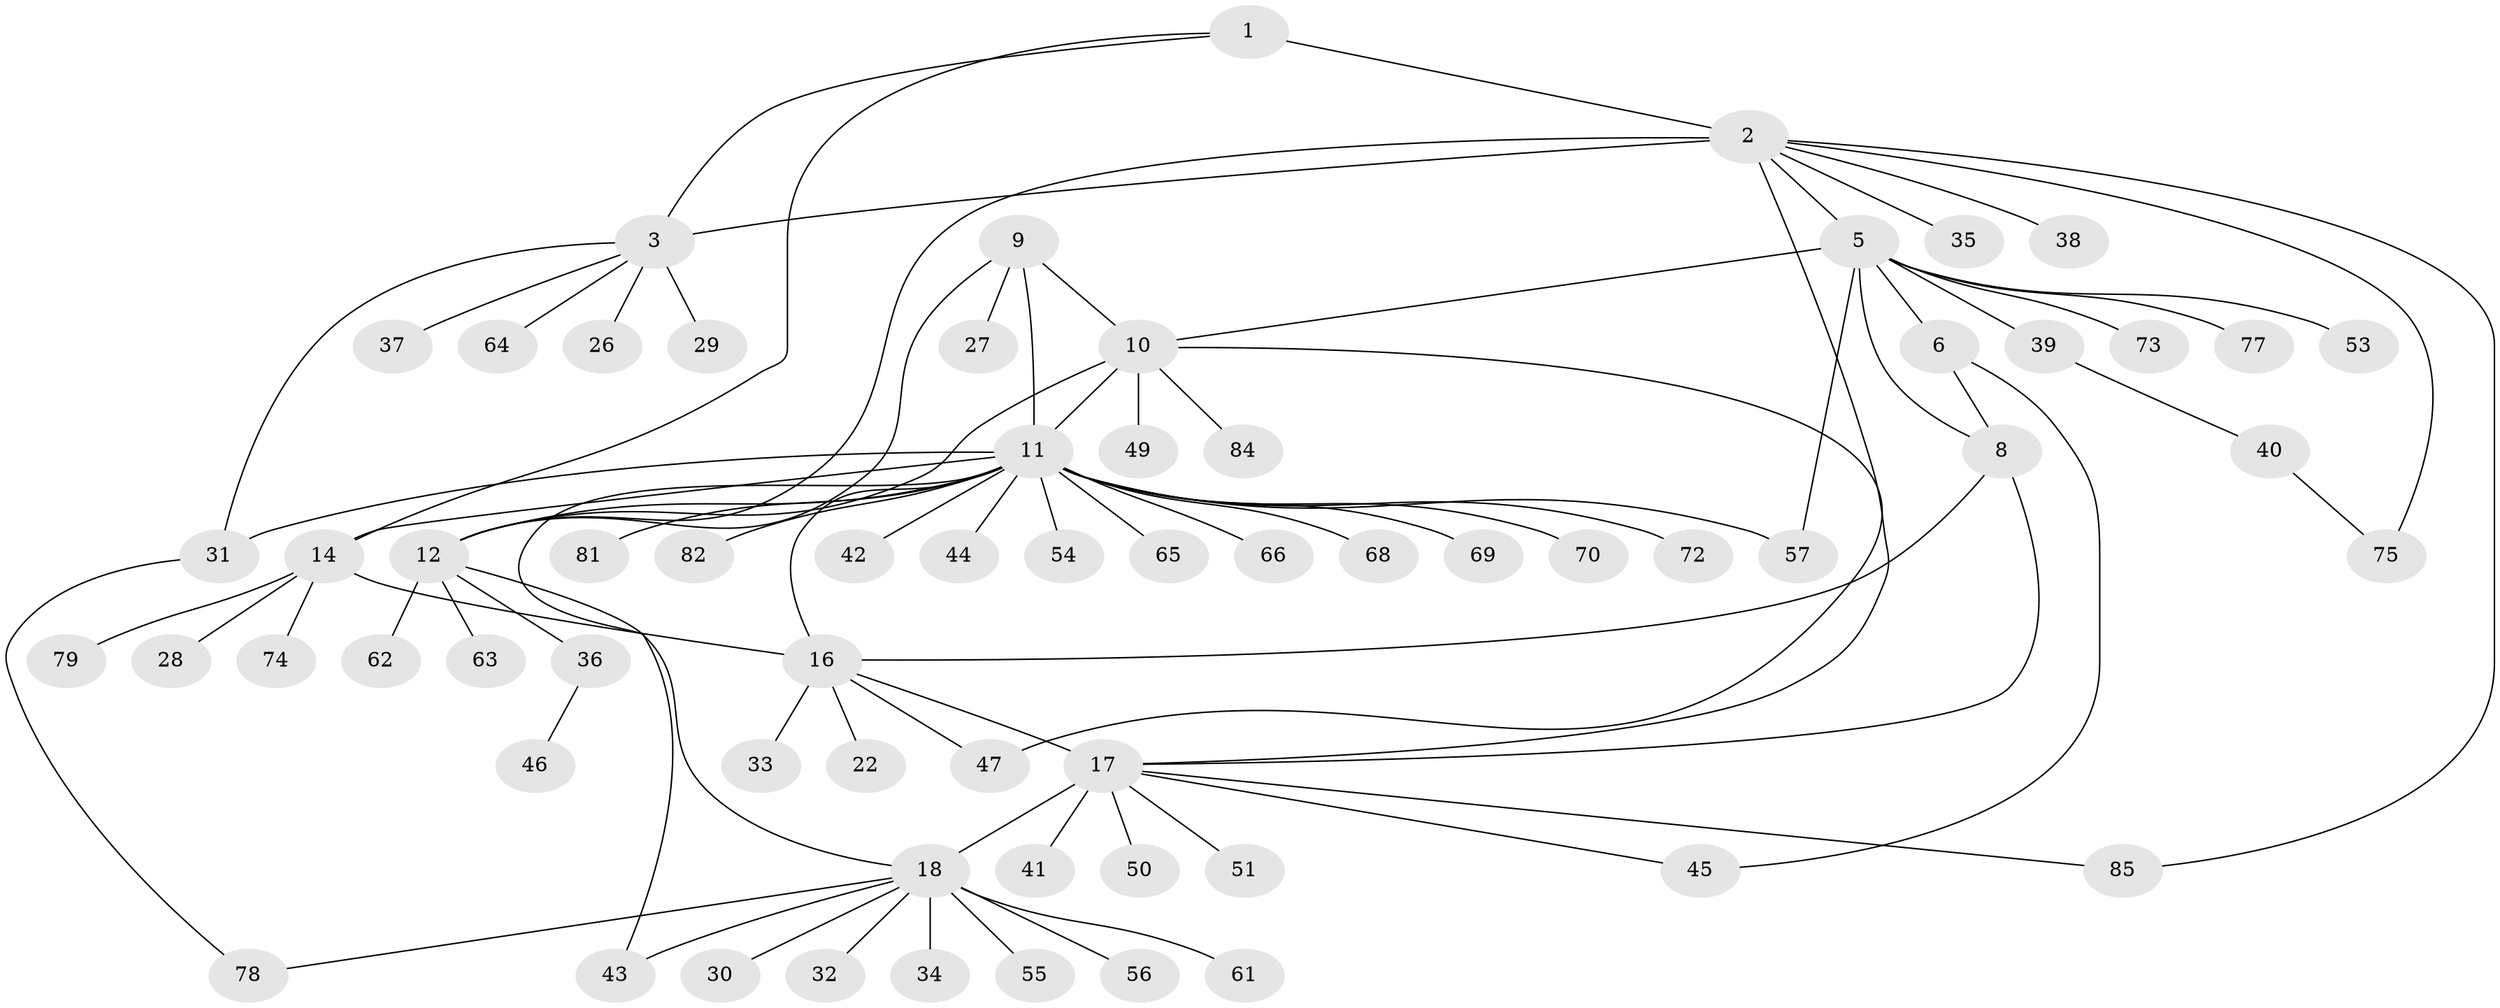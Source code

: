 // original degree distribution, {5: 0.06976744186046512, 9: 0.046511627906976744, 4: 0.03488372093023256, 8: 0.05813953488372093, 11: 0.023255813953488372, 6: 0.011627906976744186, 1: 0.5581395348837209, 2: 0.1744186046511628, 3: 0.023255813953488372}
// Generated by graph-tools (version 1.1) at 2025/11/02/27/25 16:11:36]
// undirected, 65 vertices, 84 edges
graph export_dot {
graph [start="1"]
  node [color=gray90,style=filled];
  1 [super="+25"];
  2 [super="+4"];
  3 [super="+24"];
  5 [super="+7"];
  6 [super="+21"];
  8;
  9 [super="+60"];
  10 [super="+86"];
  11 [super="+13"];
  12 [super="+83"];
  14 [super="+15"];
  16 [super="+23"];
  17 [super="+20"];
  18 [super="+19"];
  22;
  26 [super="+48"];
  27;
  28;
  29;
  30;
  31 [super="+59"];
  32 [super="+58"];
  33 [super="+52"];
  34;
  35;
  36;
  37;
  38;
  39;
  40 [super="+67"];
  41;
  42;
  43;
  44;
  45;
  46 [super="+76"];
  47 [super="+71"];
  49;
  50;
  51;
  53;
  54;
  55;
  56;
  57;
  61;
  62;
  63;
  64;
  65;
  66;
  68;
  69;
  70;
  72;
  73;
  74;
  75;
  77;
  78 [super="+80"];
  79;
  81;
  82;
  84;
  85;
  1 -- 2 [weight=2];
  1 -- 3;
  1 -- 14;
  2 -- 3 [weight=2];
  2 -- 5;
  2 -- 12;
  2 -- 38;
  2 -- 75;
  2 -- 85;
  2 -- 35;
  2 -- 17;
  3 -- 26;
  3 -- 29;
  3 -- 31;
  3 -- 37;
  3 -- 64;
  5 -- 6 [weight=2];
  5 -- 8 [weight=2];
  5 -- 39;
  5 -- 73;
  5 -- 10;
  5 -- 77;
  5 -- 53;
  5 -- 57;
  6 -- 8;
  6 -- 45;
  8 -- 16;
  8 -- 17;
  9 -- 10;
  9 -- 11;
  9 -- 12;
  9 -- 27;
  10 -- 11;
  10 -- 12;
  10 -- 47;
  10 -- 49;
  10 -- 84;
  11 -- 12;
  11 -- 31;
  11 -- 42;
  11 -- 43;
  11 -- 54;
  11 -- 57;
  11 -- 70;
  11 -- 72;
  11 -- 65;
  11 -- 66;
  11 -- 68;
  11 -- 69;
  11 -- 44;
  11 -- 14 [weight=2];
  11 -- 16;
  11 -- 81;
  11 -- 82;
  12 -- 18 [weight=2];
  12 -- 36;
  12 -- 62;
  12 -- 63;
  14 -- 16 [weight=2];
  14 -- 74;
  14 -- 28;
  14 -- 79;
  16 -- 22;
  16 -- 33;
  16 -- 17;
  16 -- 47;
  17 -- 18 [weight=4];
  17 -- 50;
  17 -- 51;
  17 -- 85;
  17 -- 41;
  17 -- 45;
  18 -- 30;
  18 -- 32;
  18 -- 55;
  18 -- 61;
  18 -- 34;
  18 -- 43;
  18 -- 78;
  18 -- 56;
  31 -- 78;
  36 -- 46;
  39 -- 40;
  40 -- 75;
}
